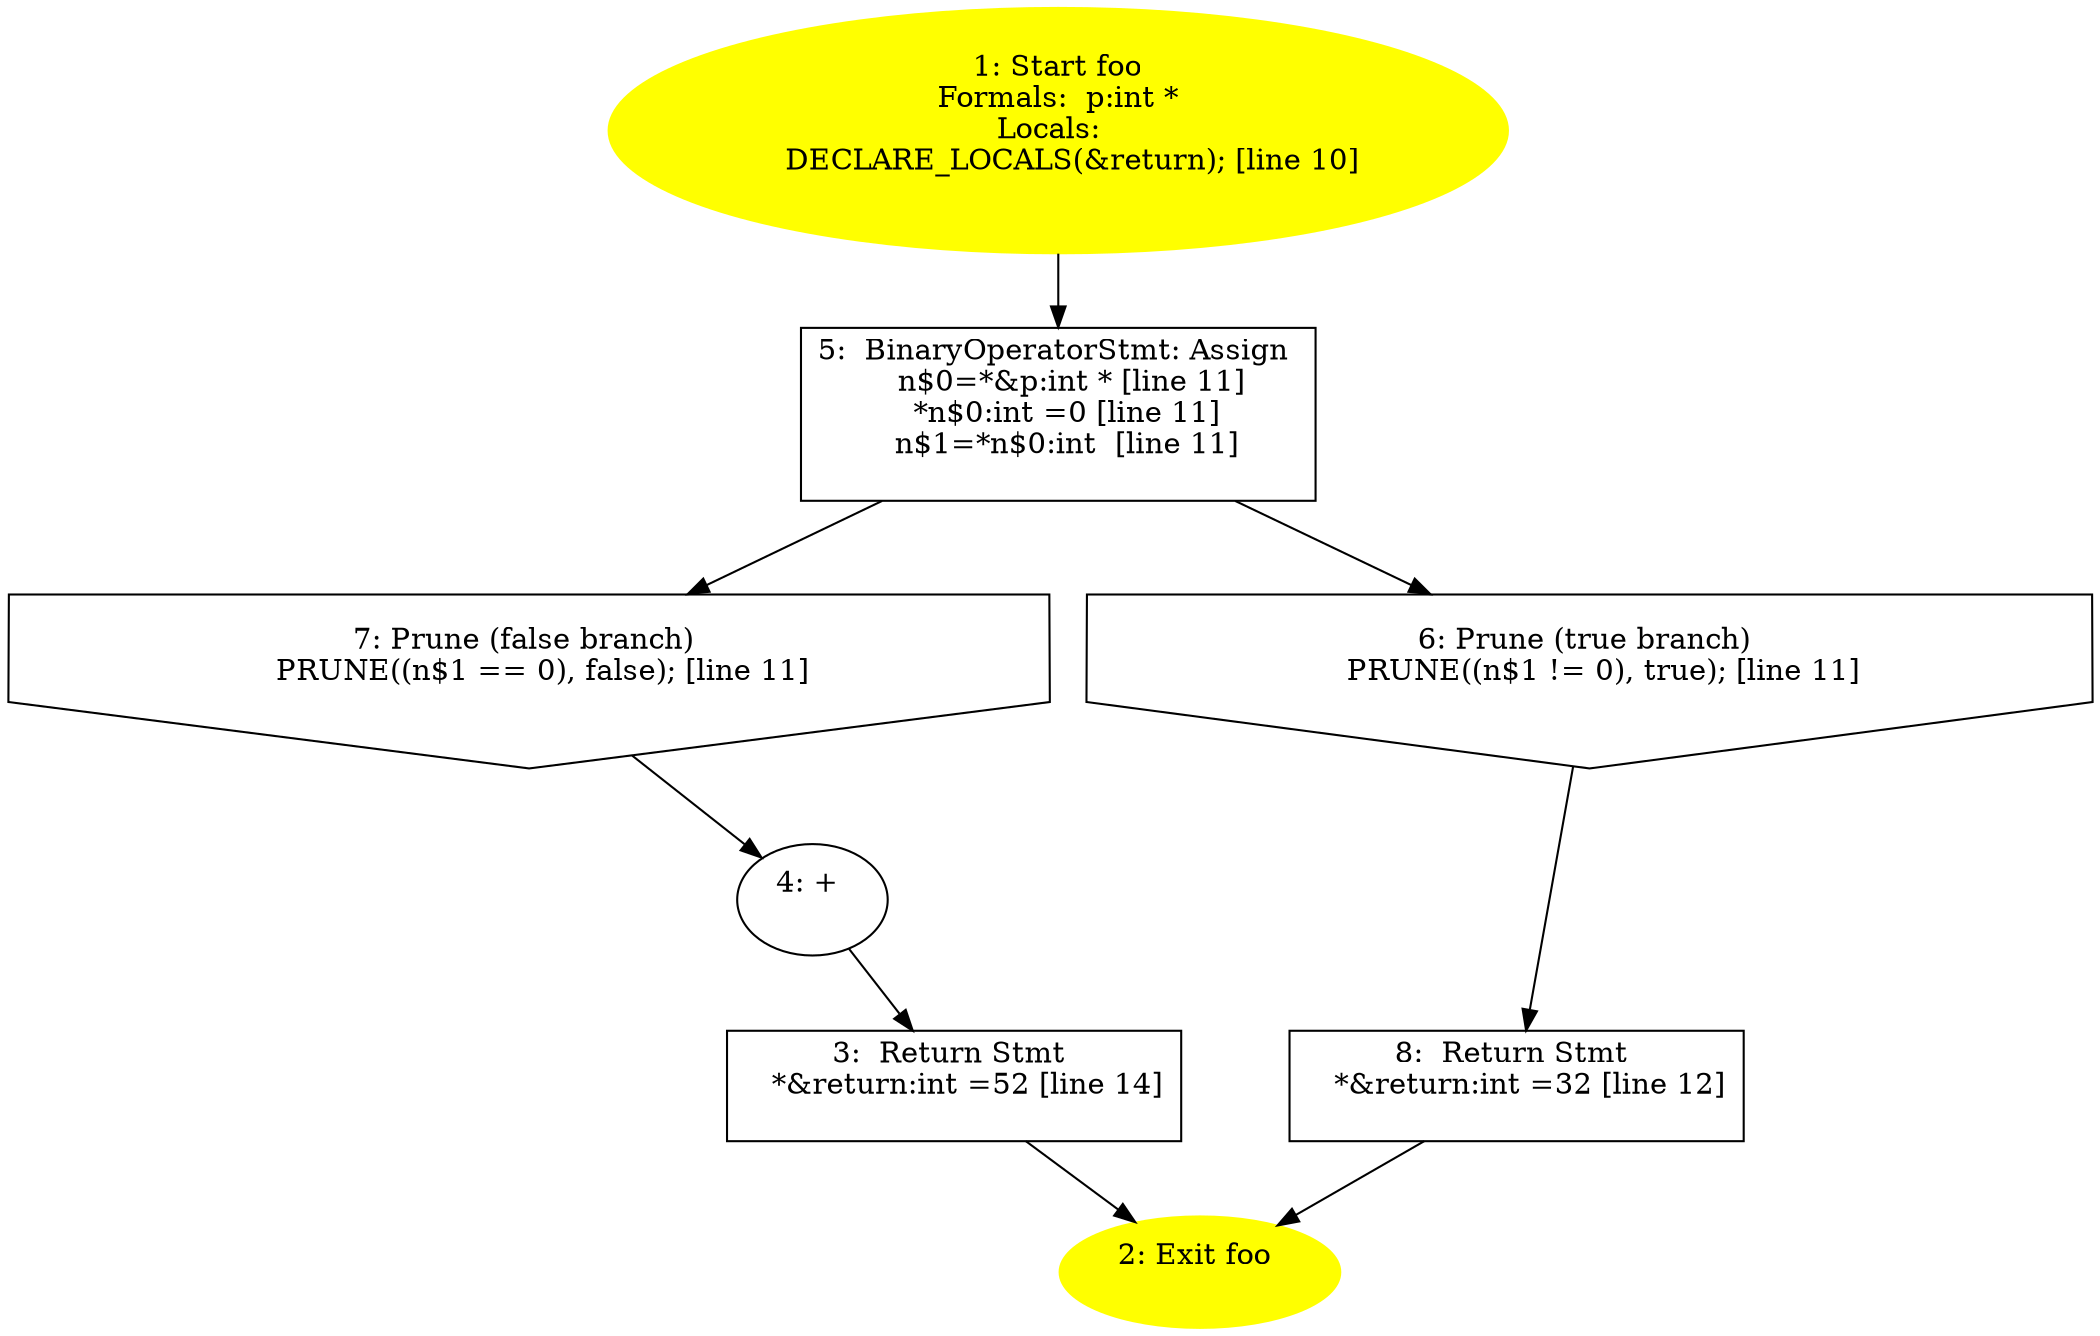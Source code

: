 /* @generated */
digraph iCFG {
"foo.acbd18db4cc2f85cedef654fccc4a4d8_8" [label="8:  Return Stmt \n   *&return:int =32 [line 12]\n " shape="box"]
	

	 "foo.acbd18db4cc2f85cedef654fccc4a4d8_8" -> "foo.acbd18db4cc2f85cedef654fccc4a4d8_2" ;
"foo.acbd18db4cc2f85cedef654fccc4a4d8_7" [label="7: Prune (false branch) \n   PRUNE((n$1 == 0), false); [line 11]\n " shape="invhouse"]
	

	 "foo.acbd18db4cc2f85cedef654fccc4a4d8_7" -> "foo.acbd18db4cc2f85cedef654fccc4a4d8_4" ;
"foo.acbd18db4cc2f85cedef654fccc4a4d8_6" [label="6: Prune (true branch) \n   PRUNE((n$1 != 0), true); [line 11]\n " shape="invhouse"]
	

	 "foo.acbd18db4cc2f85cedef654fccc4a4d8_6" -> "foo.acbd18db4cc2f85cedef654fccc4a4d8_8" ;
"foo.acbd18db4cc2f85cedef654fccc4a4d8_5" [label="5:  BinaryOperatorStmt: Assign \n   n$0=*&p:int * [line 11]\n  *n$0:int =0 [line 11]\n  n$1=*n$0:int  [line 11]\n " shape="box"]
	

	 "foo.acbd18db4cc2f85cedef654fccc4a4d8_5" -> "foo.acbd18db4cc2f85cedef654fccc4a4d8_6" ;
	 "foo.acbd18db4cc2f85cedef654fccc4a4d8_5" -> "foo.acbd18db4cc2f85cedef654fccc4a4d8_7" ;
"foo.acbd18db4cc2f85cedef654fccc4a4d8_4" [label="4: + \n  " ]
	

	 "foo.acbd18db4cc2f85cedef654fccc4a4d8_4" -> "foo.acbd18db4cc2f85cedef654fccc4a4d8_3" ;
"foo.acbd18db4cc2f85cedef654fccc4a4d8_3" [label="3:  Return Stmt \n   *&return:int =52 [line 14]\n " shape="box"]
	

	 "foo.acbd18db4cc2f85cedef654fccc4a4d8_3" -> "foo.acbd18db4cc2f85cedef654fccc4a4d8_2" ;
"foo.acbd18db4cc2f85cedef654fccc4a4d8_2" [label="2: Exit foo \n  " color=yellow style=filled]
	

"foo.acbd18db4cc2f85cedef654fccc4a4d8_1" [label="1: Start foo\nFormals:  p:int *\nLocals:  \n   DECLARE_LOCALS(&return); [line 10]\n " color=yellow style=filled]
	

	 "foo.acbd18db4cc2f85cedef654fccc4a4d8_1" -> "foo.acbd18db4cc2f85cedef654fccc4a4d8_5" ;
}
